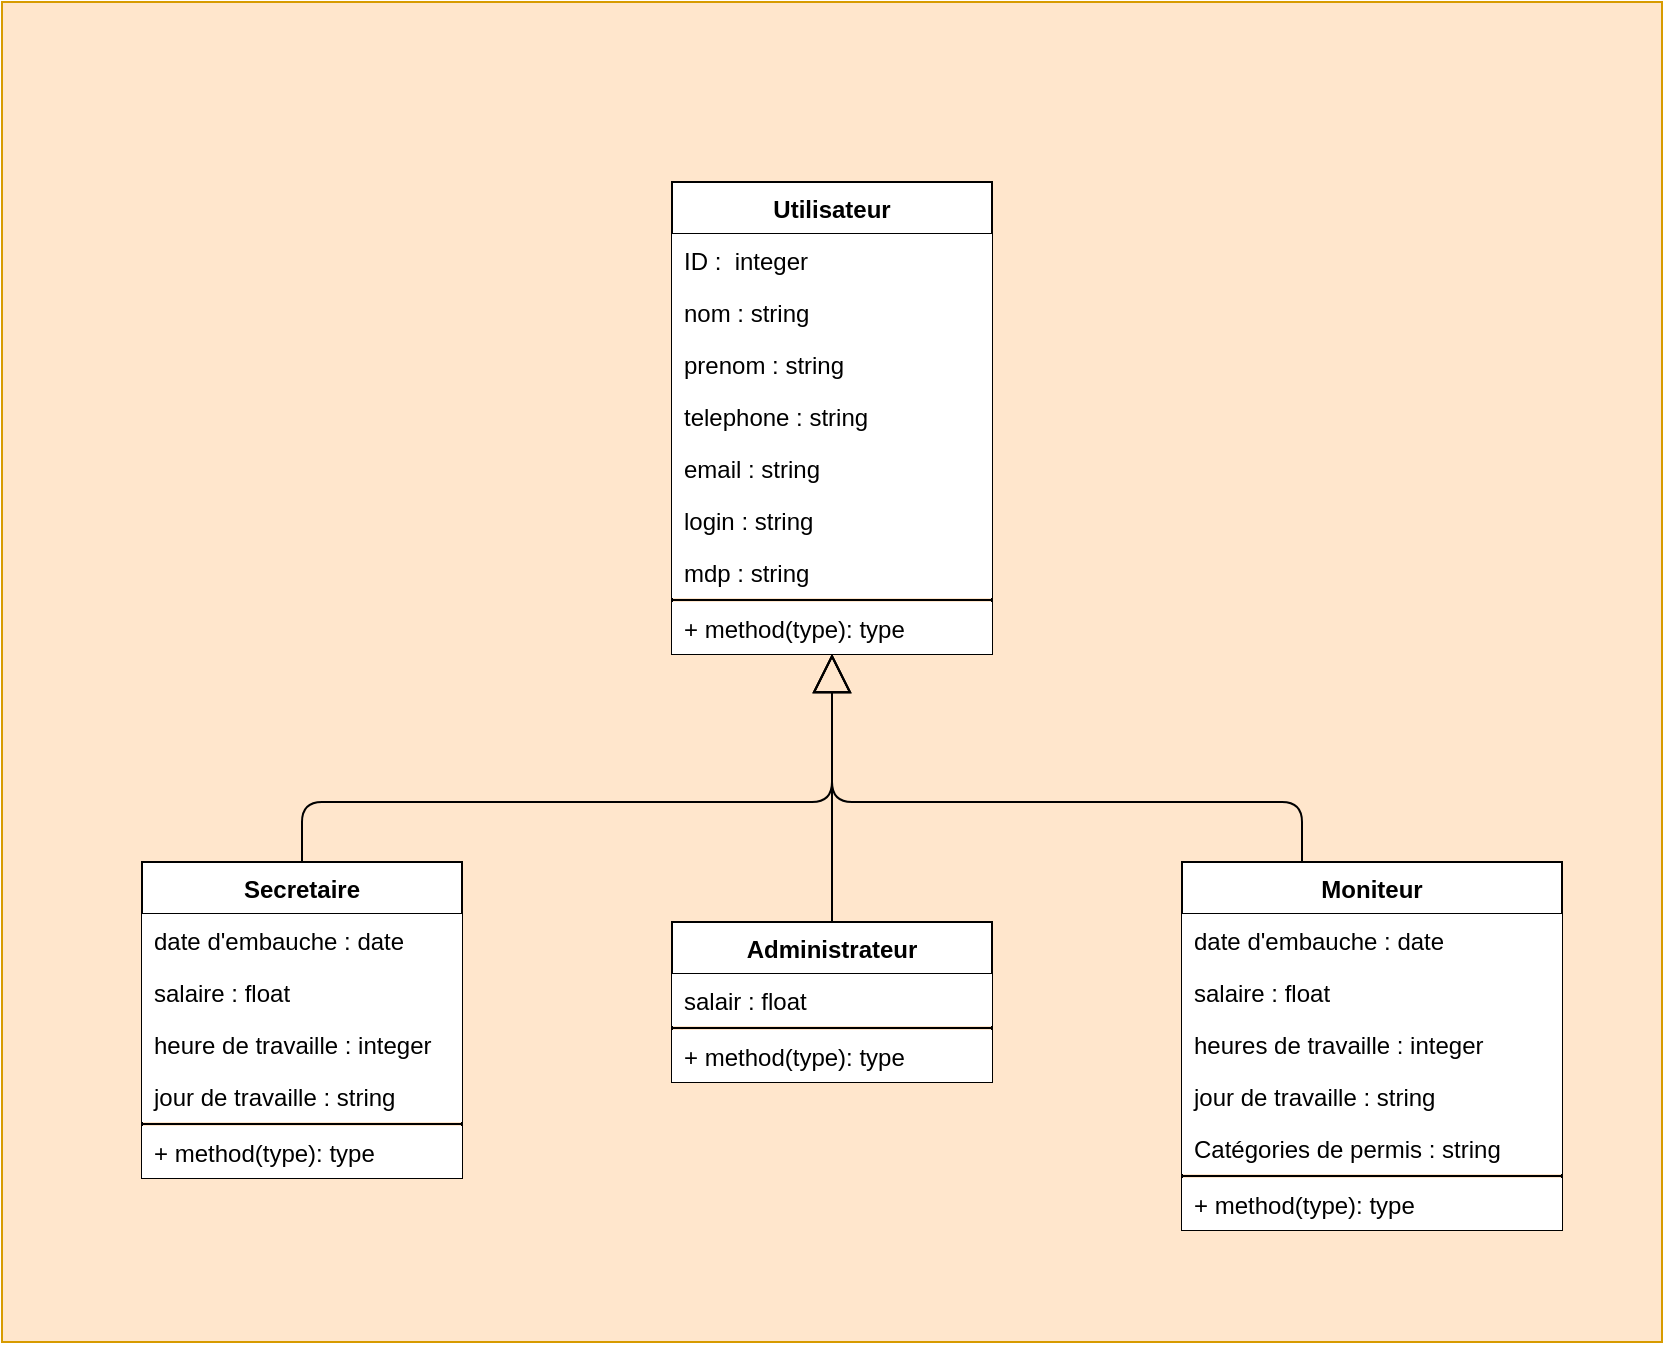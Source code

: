<mxfile>
    <diagram id="sC_D1x3g-kMsPNdWYfEw" name="Page-1">
        <mxGraphModel dx="915" dy="913" grid="1" gridSize="10" guides="1" tooltips="1" connect="1" arrows="1" fold="1" page="1" pageScale="1" pageWidth="850" pageHeight="1100" math="0" shadow="0">
            <root>
                <mxCell id="0"/>
                <mxCell id="1" parent="0"/>
                <mxCell id="2" value="" style="rounded=0;whiteSpace=wrap;html=1;fillColor=#ffe6cc;strokeColor=#d79b00;" parent="1" vertex="1">
                    <mxGeometry x="10" y="10" width="830" height="670" as="geometry"/>
                </mxCell>
                <mxCell id="3" value="Utilisateur" style="swimlane;fontStyle=1;align=center;verticalAlign=top;childLayout=stackLayout;horizontal=1;startSize=26;horizontalStack=0;resizeParent=1;resizeParentMax=0;resizeLast=0;collapsible=1;marginBottom=0;" parent="1" vertex="1">
                    <mxGeometry x="345" y="100" width="160" height="236" as="geometry"/>
                </mxCell>
                <mxCell id="26" value="ID :  integer" style="text;align=left;verticalAlign=top;spacingLeft=4;spacingRight=4;overflow=hidden;rotatable=0;points=[[0,0.5],[1,0.5]];portConstraint=eastwest;fillColor=default;" parent="3" vertex="1">
                    <mxGeometry y="26" width="160" height="26" as="geometry"/>
                </mxCell>
                <mxCell id="4" value="nom : string" style="text;align=left;verticalAlign=top;spacingLeft=4;spacingRight=4;overflow=hidden;rotatable=0;points=[[0,0.5],[1,0.5]];portConstraint=eastwest;fillColor=default;" parent="3" vertex="1">
                    <mxGeometry y="52" width="160" height="26" as="geometry"/>
                </mxCell>
                <mxCell id="27" value="prenom : string" style="text;align=left;verticalAlign=top;spacingLeft=4;spacingRight=4;overflow=hidden;rotatable=0;points=[[0,0.5],[1,0.5]];portConstraint=eastwest;fillColor=default;" parent="3" vertex="1">
                    <mxGeometry y="78" width="160" height="26" as="geometry"/>
                </mxCell>
                <mxCell id="46" value="telephone : string" style="text;align=left;verticalAlign=top;spacingLeft=4;spacingRight=4;overflow=hidden;rotatable=0;points=[[0,0.5],[1,0.5]];portConstraint=eastwest;fillColor=default;" parent="3" vertex="1">
                    <mxGeometry y="104" width="160" height="26" as="geometry"/>
                </mxCell>
                <mxCell id="47" value="email : string" style="text;align=left;verticalAlign=top;spacingLeft=4;spacingRight=4;overflow=hidden;rotatable=0;points=[[0,0.5],[1,0.5]];portConstraint=eastwest;fillColor=default;" parent="3" vertex="1">
                    <mxGeometry y="130" width="160" height="26" as="geometry"/>
                </mxCell>
                <mxCell id="28" value="login : string" style="text;align=left;verticalAlign=top;spacingLeft=4;spacingRight=4;overflow=hidden;rotatable=0;points=[[0,0.5],[1,0.5]];portConstraint=eastwest;fillColor=default;" parent="3" vertex="1">
                    <mxGeometry y="156" width="160" height="26" as="geometry"/>
                </mxCell>
                <mxCell id="29" value="mdp : string" style="text;align=left;verticalAlign=top;spacingLeft=4;spacingRight=4;overflow=hidden;rotatable=0;points=[[0,0.5],[1,0.5]];portConstraint=eastwest;fillColor=default;" parent="3" vertex="1">
                    <mxGeometry y="182" width="160" height="26" as="geometry"/>
                </mxCell>
                <mxCell id="5" value="" style="line;strokeWidth=1;align=left;verticalAlign=middle;spacingTop=-1;spacingLeft=3;spacingRight=3;rotatable=0;labelPosition=right;points=[];portConstraint=eastwest;fillColor=none;strokeColor=#000000;fontColor=#ffffff;" parent="3" vertex="1">
                    <mxGeometry y="208" width="160" height="2" as="geometry"/>
                </mxCell>
                <mxCell id="6" value="+ method(type): type" style="text;align=left;verticalAlign=top;spacingLeft=4;spacingRight=4;overflow=hidden;rotatable=0;points=[[0,0.5],[1,0.5]];portConstraint=eastwest;fillColor=default;" parent="3" vertex="1">
                    <mxGeometry y="210" width="160" height="26" as="geometry"/>
                </mxCell>
                <mxCell id="23" style="edgeStyle=orthogonalEdgeStyle;html=1;entryX=0.5;entryY=1;entryDx=0;entryDy=0;endArrow=block;endFill=0;endSize=17;" parent="1" source="11" target="3" edge="1">
                    <mxGeometry relative="1" as="geometry">
                        <Array as="points">
                            <mxPoint x="160" y="410"/>
                            <mxPoint x="425" y="410"/>
                        </Array>
                    </mxGeometry>
                </mxCell>
                <mxCell id="11" value="Secretaire" style="swimlane;fontStyle=1;align=center;verticalAlign=top;childLayout=stackLayout;horizontal=1;startSize=26;horizontalStack=0;resizeParent=1;resizeParentMax=0;resizeLast=0;collapsible=1;marginBottom=0;" parent="1" vertex="1">
                    <mxGeometry x="80" y="440" width="160" height="158" as="geometry"/>
                </mxCell>
                <mxCell id="42" value="date d'embauche : date" style="text;align=left;verticalAlign=top;spacingLeft=4;spacingRight=4;overflow=hidden;rotatable=0;points=[[0,0.5],[1,0.5]];portConstraint=eastwest;fillColor=default;" parent="11" vertex="1">
                    <mxGeometry y="26" width="160" height="26" as="geometry"/>
                </mxCell>
                <mxCell id="40" value="salaire : float" style="text;align=left;verticalAlign=top;spacingLeft=4;spacingRight=4;overflow=hidden;rotatable=0;points=[[0,0.5],[1,0.5]];portConstraint=eastwest;fillColor=default;" parent="11" vertex="1">
                    <mxGeometry y="52" width="160" height="26" as="geometry"/>
                </mxCell>
                <mxCell id="44" value="heure de travaille : integer" style="text;align=left;verticalAlign=top;spacingLeft=4;spacingRight=4;overflow=hidden;rotatable=0;points=[[0,0.5],[1,0.5]];portConstraint=eastwest;fillColor=default;" parent="11" vertex="1">
                    <mxGeometry y="78" width="160" height="26" as="geometry"/>
                </mxCell>
                <mxCell id="12" value="jour de travaille : string" style="text;align=left;verticalAlign=top;spacingLeft=4;spacingRight=4;overflow=hidden;rotatable=0;points=[[0,0.5],[1,0.5]];portConstraint=eastwest;fillColor=default;" parent="11" vertex="1">
                    <mxGeometry y="104" width="160" height="26" as="geometry"/>
                </mxCell>
                <mxCell id="13" value="" style="line;strokeWidth=1;align=left;verticalAlign=middle;spacingTop=-1;spacingLeft=3;spacingRight=3;rotatable=0;labelPosition=right;points=[];portConstraint=eastwest;fillColor=none;strokeColor=#000000;fontColor=#ffffff;" parent="11" vertex="1">
                    <mxGeometry y="130" width="160" height="2" as="geometry"/>
                </mxCell>
                <mxCell id="14" value="+ method(type): type" style="text;align=left;verticalAlign=top;spacingLeft=4;spacingRight=4;overflow=hidden;rotatable=0;points=[[0,0.5],[1,0.5]];portConstraint=eastwest;fillColor=default;" parent="11" vertex="1">
                    <mxGeometry y="132" width="160" height="26" as="geometry"/>
                </mxCell>
                <mxCell id="24" style="edgeStyle=none;html=1;endArrow=block;endFill=0;endSize=17;" parent="1" source="15" target="6" edge="1">
                    <mxGeometry relative="1" as="geometry"/>
                </mxCell>
                <mxCell id="15" value="Administrateur" style="swimlane;fontStyle=1;align=center;verticalAlign=top;childLayout=stackLayout;horizontal=1;startSize=26;horizontalStack=0;resizeParent=1;resizeParentMax=0;resizeLast=0;collapsible=1;marginBottom=0;" parent="1" vertex="1">
                    <mxGeometry x="345" y="470" width="160" height="80" as="geometry"/>
                </mxCell>
                <mxCell id="16" value="salair : float" style="text;align=left;verticalAlign=top;spacingLeft=4;spacingRight=4;overflow=hidden;rotatable=0;points=[[0,0.5],[1,0.5]];portConstraint=eastwest;fillColor=default;" parent="15" vertex="1">
                    <mxGeometry y="26" width="160" height="26" as="geometry"/>
                </mxCell>
                <mxCell id="17" value="" style="line;strokeWidth=1;align=left;verticalAlign=middle;spacingTop=-1;spacingLeft=3;spacingRight=3;rotatable=0;labelPosition=right;points=[];portConstraint=eastwest;fillColor=none;strokeColor=#000000;fontColor=#ffffff;" parent="15" vertex="1">
                    <mxGeometry y="52" width="160" height="2" as="geometry"/>
                </mxCell>
                <mxCell id="18" value="+ method(type): type" style="text;align=left;verticalAlign=top;spacingLeft=4;spacingRight=4;overflow=hidden;rotatable=0;points=[[0,0.5],[1,0.5]];portConstraint=eastwest;fillColor=default;" parent="15" vertex="1">
                    <mxGeometry y="54" width="160" height="26" as="geometry"/>
                </mxCell>
                <mxCell id="25" style="edgeStyle=orthogonalEdgeStyle;html=1;entryX=0.5;entryY=1;entryDx=0;entryDy=0;endSize=17;endArrow=block;endFill=0;" parent="1" source="19" target="3" edge="1">
                    <mxGeometry relative="1" as="geometry">
                        <Array as="points">
                            <mxPoint x="660" y="410"/>
                            <mxPoint x="425" y="410"/>
                        </Array>
                    </mxGeometry>
                </mxCell>
                <mxCell id="19" value="Moniteur" style="swimlane;fontStyle=1;align=center;verticalAlign=top;childLayout=stackLayout;horizontal=1;startSize=26;horizontalStack=0;resizeParent=1;resizeParentMax=0;resizeLast=0;collapsible=1;marginBottom=0;" parent="1" vertex="1">
                    <mxGeometry x="600" y="440" width="190" height="184" as="geometry"/>
                </mxCell>
                <mxCell id="20" value="date d'embauche : date" style="text;align=left;verticalAlign=top;spacingLeft=4;spacingRight=4;overflow=hidden;rotatable=0;points=[[0,0.5],[1,0.5]];portConstraint=eastwest;fillColor=default;" parent="19" vertex="1">
                    <mxGeometry y="26" width="190" height="26" as="geometry"/>
                </mxCell>
                <mxCell id="43" value="salaire : float" style="text;align=left;verticalAlign=top;spacingLeft=4;spacingRight=4;overflow=hidden;rotatable=0;points=[[0,0.5],[1,0.5]];portConstraint=eastwest;fillColor=default;" parent="19" vertex="1">
                    <mxGeometry y="52" width="190" height="26" as="geometry"/>
                </mxCell>
                <mxCell id="30" value="heures de travaille : integer" style="text;align=left;verticalAlign=top;spacingLeft=4;spacingRight=4;overflow=hidden;rotatable=0;points=[[0,0.5],[1,0.5]];portConstraint=eastwest;fillColor=default;" parent="19" vertex="1">
                    <mxGeometry y="78" width="190" height="26" as="geometry"/>
                </mxCell>
                <mxCell id="31" value="jour de travaille : string" style="text;align=left;verticalAlign=top;spacingLeft=4;spacingRight=4;overflow=hidden;rotatable=0;points=[[0,0.5],[1,0.5]];portConstraint=eastwest;fillColor=default;" parent="19" vertex="1">
                    <mxGeometry y="104" width="190" height="26" as="geometry"/>
                </mxCell>
                <mxCell id="45" value="Catégories de permis : string" style="text;align=left;verticalAlign=top;spacingLeft=4;spacingRight=4;overflow=hidden;rotatable=0;points=[[0,0.5],[1,0.5]];portConstraint=eastwest;fillColor=default;" parent="19" vertex="1">
                    <mxGeometry y="130" width="190" height="26" as="geometry"/>
                </mxCell>
                <mxCell id="21" value="" style="line;strokeWidth=1;align=left;verticalAlign=middle;spacingTop=-1;spacingLeft=3;spacingRight=3;rotatable=0;labelPosition=right;points=[];portConstraint=eastwest;fillColor=none;strokeColor=#000000;fontColor=#ffffff;" parent="19" vertex="1">
                    <mxGeometry y="156" width="190" height="2" as="geometry"/>
                </mxCell>
                <mxCell id="22" value="+ method(type): type" style="text;align=left;verticalAlign=top;spacingLeft=4;spacingRight=4;overflow=hidden;rotatable=0;points=[[0,0.5],[1,0.5]];portConstraint=eastwest;fillColor=default;" parent="19" vertex="1">
                    <mxGeometry y="158" width="190" height="26" as="geometry"/>
                </mxCell>
            </root>
        </mxGraphModel>
    </diagram>
</mxfile>
